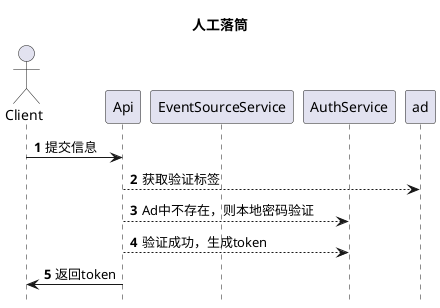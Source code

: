 @startuml
autonumber
hide footbox
title 人工落筒

actor Client
participant "Api" as api
participant "EventSourceService" as ES
participant "AuthService" as auth

Client -> api: 提交信息

api --> ad: 获取验证标签
api --> auth: Ad中不存在，则本地密码验证
api --> auth: 验证成功，生成token

Client <- api: 返回token
@enduml
